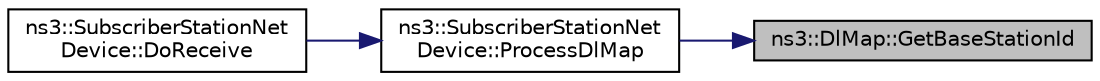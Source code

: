 digraph "ns3::DlMap::GetBaseStationId"
{
 // LATEX_PDF_SIZE
  edge [fontname="Helvetica",fontsize="10",labelfontname="Helvetica",labelfontsize="10"];
  node [fontname="Helvetica",fontsize="10",shape=record];
  rankdir="RL";
  Node1 [label="ns3::DlMap::GetBaseStationId",height=0.2,width=0.4,color="black", fillcolor="grey75", style="filled", fontcolor="black",tooltip="Get base station ID field."];
  Node1 -> Node2 [dir="back",color="midnightblue",fontsize="10",style="solid",fontname="Helvetica"];
  Node2 [label="ns3::SubscriberStationNet\lDevice::ProcessDlMap",height=0.2,width=0.4,color="black", fillcolor="white", style="filled",URL="$classns3_1_1_subscriber_station_net_device.html#a9dec129105278f77b592afe35a189bda",tooltip="Process DL map."];
  Node2 -> Node3 [dir="back",color="midnightblue",fontsize="10",style="solid",fontname="Helvetica"];
  Node3 [label="ns3::SubscriberStationNet\lDevice::DoReceive",height=0.2,width=0.4,color="black", fillcolor="white", style="filled",URL="$classns3_1_1_subscriber_station_net_device.html#a2cdd421837891adea005eb7cde668a1f",tooltip="Receive a packet."];
}

